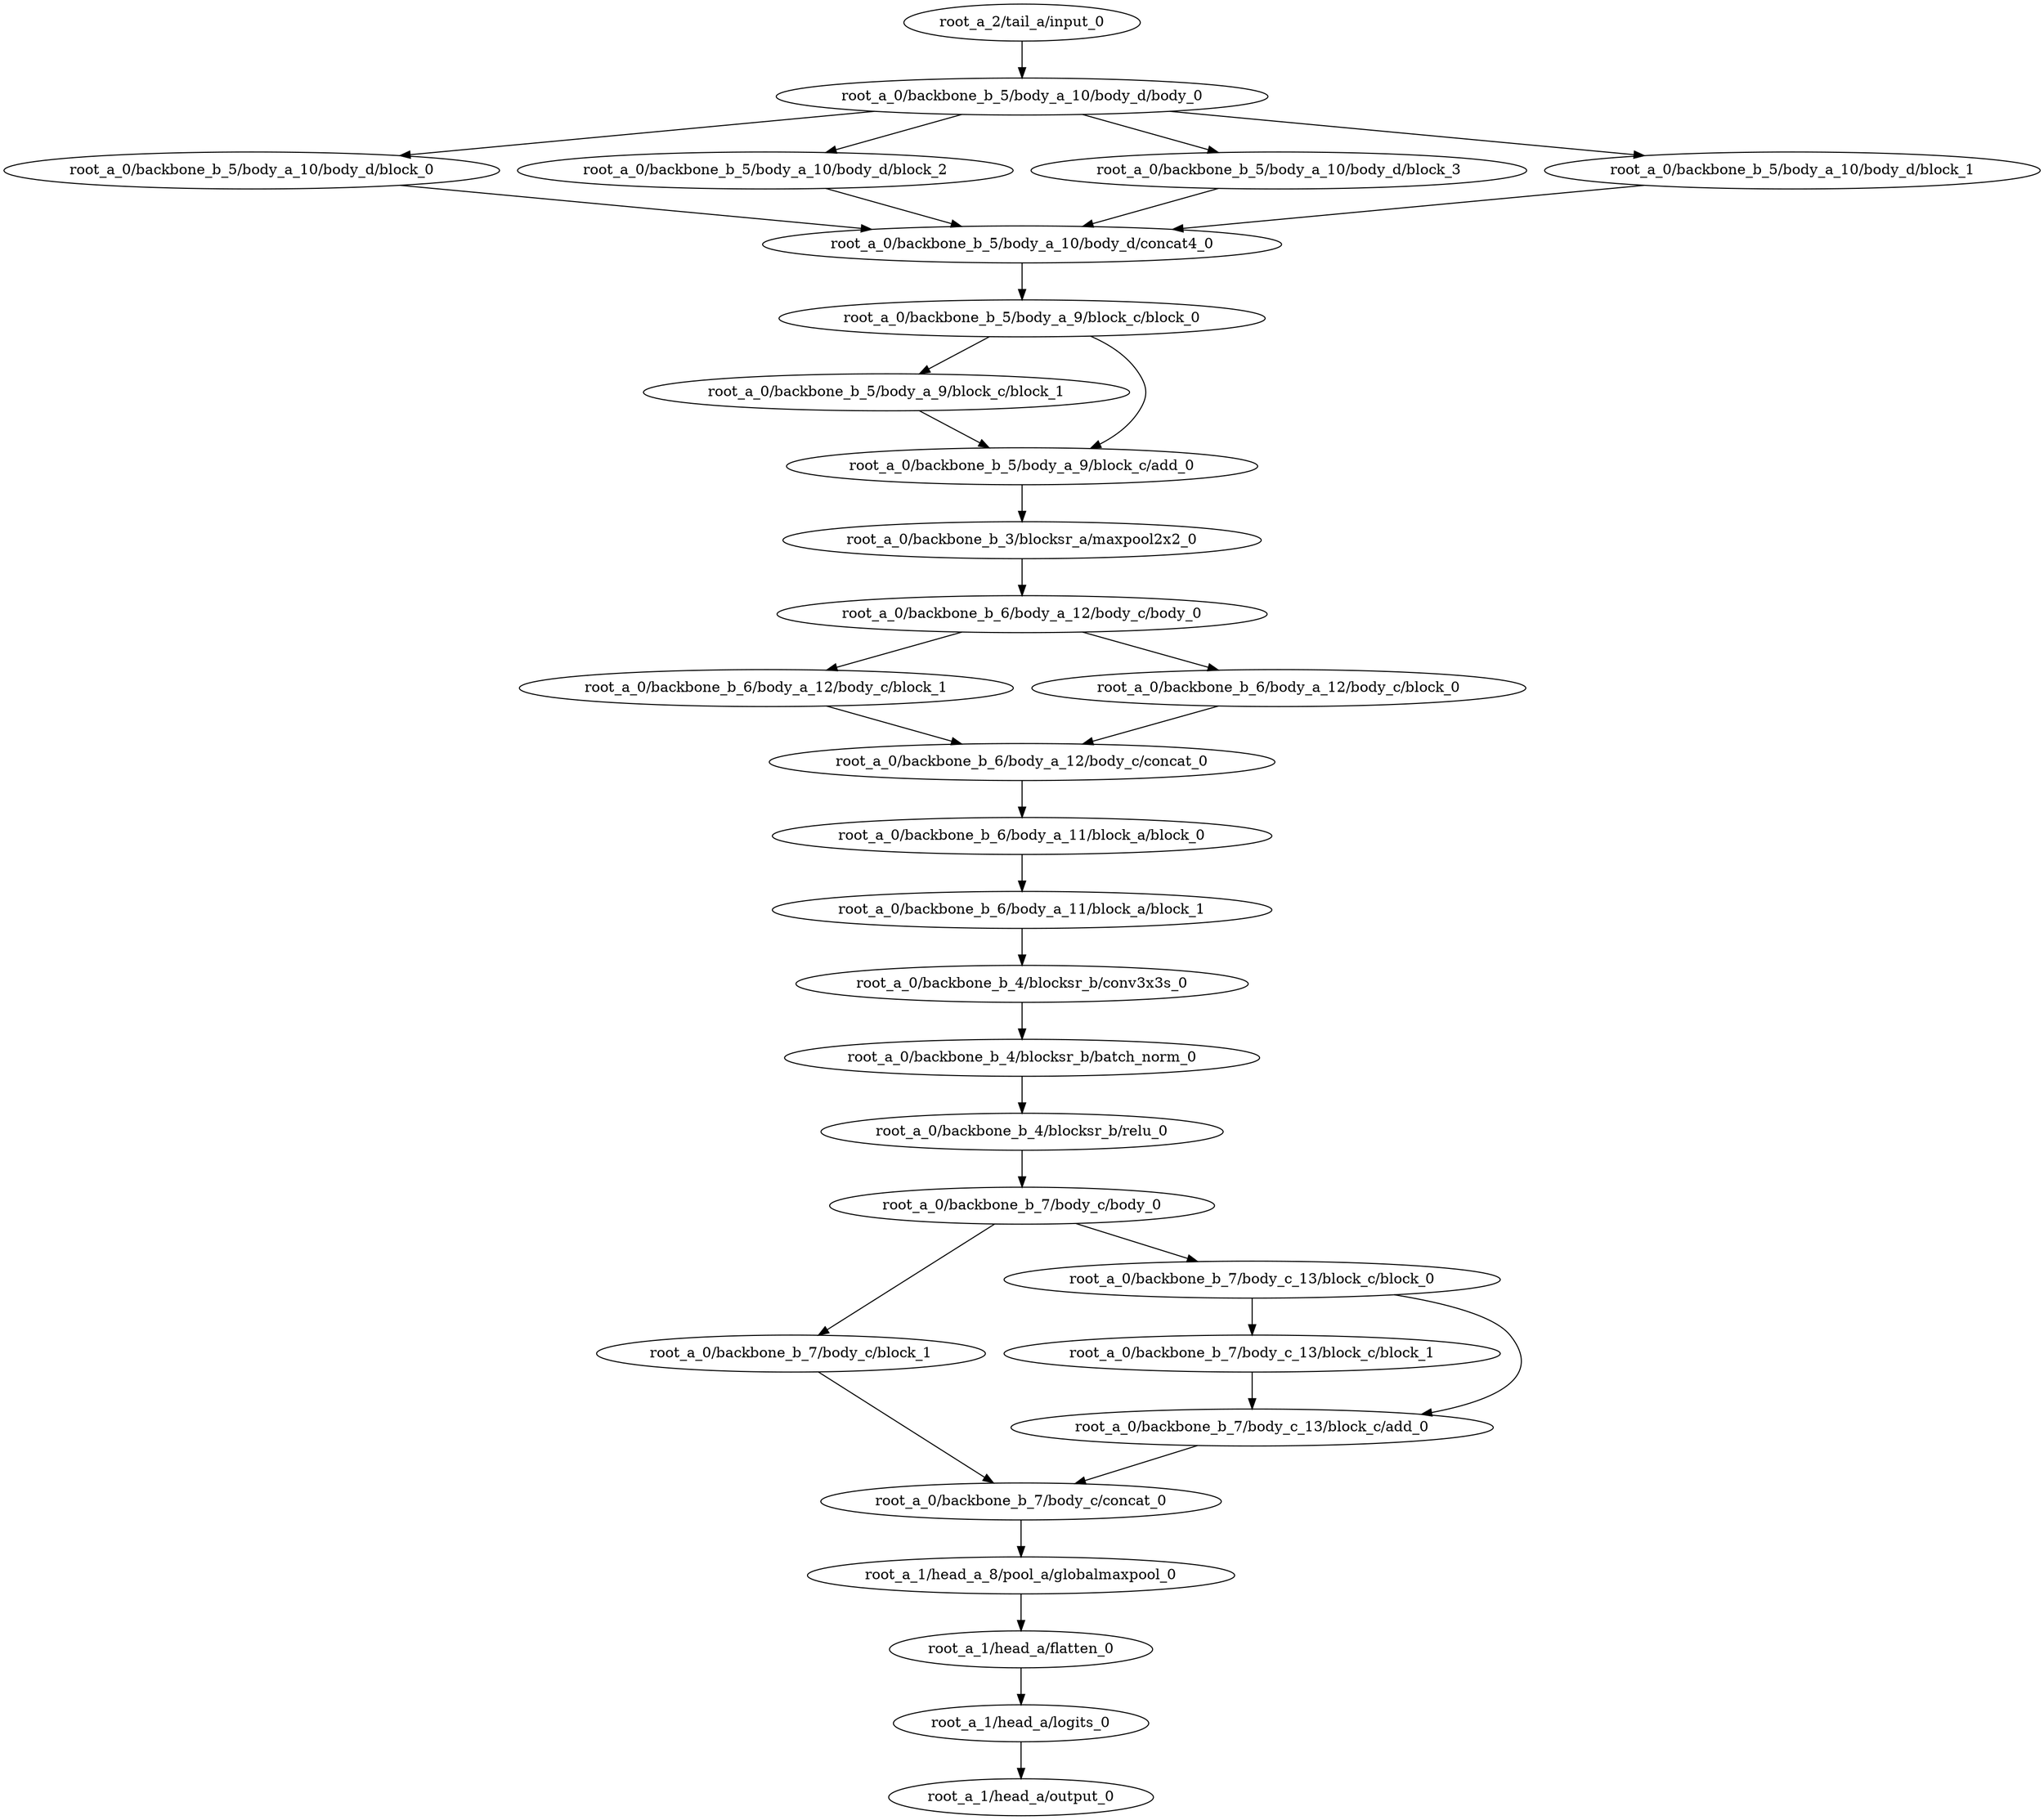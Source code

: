 digraph root_a {
	"root_a_2/tail_a/input_0"
	"root_a_0/backbone_b_5/body_a_10/body_d/body_0"
	"root_a_0/backbone_b_5/body_a_10/body_d/block_0"
	"root_a_0/backbone_b_5/body_a_10/body_d/block_2"
	"root_a_0/backbone_b_5/body_a_10/body_d/block_3"
	"root_a_0/backbone_b_5/body_a_10/body_d/block_1"
	"root_a_0/backbone_b_5/body_a_10/body_d/concat4_0"
	"root_a_0/backbone_b_5/body_a_9/block_c/block_0"
	"root_a_0/backbone_b_5/body_a_9/block_c/block_1"
	"root_a_0/backbone_b_5/body_a_9/block_c/add_0"
	"root_a_0/backbone_b_3/blocksr_a/maxpool2x2_0"
	"root_a_0/backbone_b_6/body_a_12/body_c/body_0"
	"root_a_0/backbone_b_6/body_a_12/body_c/block_1"
	"root_a_0/backbone_b_6/body_a_12/body_c/block_0"
	"root_a_0/backbone_b_6/body_a_12/body_c/concat_0"
	"root_a_0/backbone_b_6/body_a_11/block_a/block_0"
	"root_a_0/backbone_b_6/body_a_11/block_a/block_1"
	"root_a_0/backbone_b_4/blocksr_b/conv3x3s_0"
	"root_a_0/backbone_b_4/blocksr_b/batch_norm_0"
	"root_a_0/backbone_b_4/blocksr_b/relu_0"
	"root_a_0/backbone_b_7/body_c/body_0"
	"root_a_0/backbone_b_7/body_c/block_1"
	"root_a_0/backbone_b_7/body_c_13/block_c/block_0"
	"root_a_0/backbone_b_7/body_c_13/block_c/block_1"
	"root_a_0/backbone_b_7/body_c_13/block_c/add_0"
	"root_a_0/backbone_b_7/body_c/concat_0"
	"root_a_1/head_a_8/pool_a/globalmaxpool_0"
	"root_a_1/head_a/flatten_0"
	"root_a_1/head_a/logits_0"
	"root_a_1/head_a/output_0"

	"root_a_2/tail_a/input_0" -> "root_a_0/backbone_b_5/body_a_10/body_d/body_0"
	"root_a_0/backbone_b_5/body_a_10/body_d/body_0" -> "root_a_0/backbone_b_5/body_a_10/body_d/block_0"
	"root_a_0/backbone_b_5/body_a_10/body_d/body_0" -> "root_a_0/backbone_b_5/body_a_10/body_d/block_2"
	"root_a_0/backbone_b_5/body_a_10/body_d/body_0" -> "root_a_0/backbone_b_5/body_a_10/body_d/block_3"
	"root_a_0/backbone_b_5/body_a_10/body_d/body_0" -> "root_a_0/backbone_b_5/body_a_10/body_d/block_1"
	"root_a_0/backbone_b_5/body_a_10/body_d/block_0" -> "root_a_0/backbone_b_5/body_a_10/body_d/concat4_0"
	"root_a_0/backbone_b_5/body_a_10/body_d/block_2" -> "root_a_0/backbone_b_5/body_a_10/body_d/concat4_0"
	"root_a_0/backbone_b_5/body_a_10/body_d/block_3" -> "root_a_0/backbone_b_5/body_a_10/body_d/concat4_0"
	"root_a_0/backbone_b_5/body_a_10/body_d/block_1" -> "root_a_0/backbone_b_5/body_a_10/body_d/concat4_0"
	"root_a_0/backbone_b_5/body_a_10/body_d/concat4_0" -> "root_a_0/backbone_b_5/body_a_9/block_c/block_0"
	"root_a_0/backbone_b_5/body_a_9/block_c/block_0" -> "root_a_0/backbone_b_5/body_a_9/block_c/block_1"
	"root_a_0/backbone_b_5/body_a_9/block_c/block_1" -> "root_a_0/backbone_b_5/body_a_9/block_c/add_0"
	"root_a_0/backbone_b_5/body_a_9/block_c/block_0" -> "root_a_0/backbone_b_5/body_a_9/block_c/add_0"
	"root_a_0/backbone_b_5/body_a_9/block_c/add_0" -> "root_a_0/backbone_b_3/blocksr_a/maxpool2x2_0"
	"root_a_0/backbone_b_3/blocksr_a/maxpool2x2_0" -> "root_a_0/backbone_b_6/body_a_12/body_c/body_0"
	"root_a_0/backbone_b_6/body_a_12/body_c/body_0" -> "root_a_0/backbone_b_6/body_a_12/body_c/block_1"
	"root_a_0/backbone_b_6/body_a_12/body_c/body_0" -> "root_a_0/backbone_b_6/body_a_12/body_c/block_0"
	"root_a_0/backbone_b_6/body_a_12/body_c/block_1" -> "root_a_0/backbone_b_6/body_a_12/body_c/concat_0"
	"root_a_0/backbone_b_6/body_a_12/body_c/block_0" -> "root_a_0/backbone_b_6/body_a_12/body_c/concat_0"
	"root_a_0/backbone_b_6/body_a_12/body_c/concat_0" -> "root_a_0/backbone_b_6/body_a_11/block_a/block_0"
	"root_a_0/backbone_b_6/body_a_11/block_a/block_0" -> "root_a_0/backbone_b_6/body_a_11/block_a/block_1"
	"root_a_0/backbone_b_6/body_a_11/block_a/block_1" -> "root_a_0/backbone_b_4/blocksr_b/conv3x3s_0"
	"root_a_0/backbone_b_4/blocksr_b/conv3x3s_0" -> "root_a_0/backbone_b_4/blocksr_b/batch_norm_0"
	"root_a_0/backbone_b_4/blocksr_b/batch_norm_0" -> "root_a_0/backbone_b_4/blocksr_b/relu_0"
	"root_a_0/backbone_b_4/blocksr_b/relu_0" -> "root_a_0/backbone_b_7/body_c/body_0"
	"root_a_0/backbone_b_7/body_c/body_0" -> "root_a_0/backbone_b_7/body_c/block_1"
	"root_a_0/backbone_b_7/body_c/body_0" -> "root_a_0/backbone_b_7/body_c_13/block_c/block_0"
	"root_a_0/backbone_b_7/body_c_13/block_c/block_0" -> "root_a_0/backbone_b_7/body_c_13/block_c/block_1"
	"root_a_0/backbone_b_7/body_c_13/block_c/block_1" -> "root_a_0/backbone_b_7/body_c_13/block_c/add_0"
	"root_a_0/backbone_b_7/body_c_13/block_c/block_0" -> "root_a_0/backbone_b_7/body_c_13/block_c/add_0"
	"root_a_0/backbone_b_7/body_c/block_1" -> "root_a_0/backbone_b_7/body_c/concat_0"
	"root_a_0/backbone_b_7/body_c_13/block_c/add_0" -> "root_a_0/backbone_b_7/body_c/concat_0"
	"root_a_0/backbone_b_7/body_c/concat_0" -> "root_a_1/head_a_8/pool_a/globalmaxpool_0"
	"root_a_1/head_a_8/pool_a/globalmaxpool_0" -> "root_a_1/head_a/flatten_0"
	"root_a_1/head_a/flatten_0" -> "root_a_1/head_a/logits_0"
	"root_a_1/head_a/logits_0" -> "root_a_1/head_a/output_0"

}
